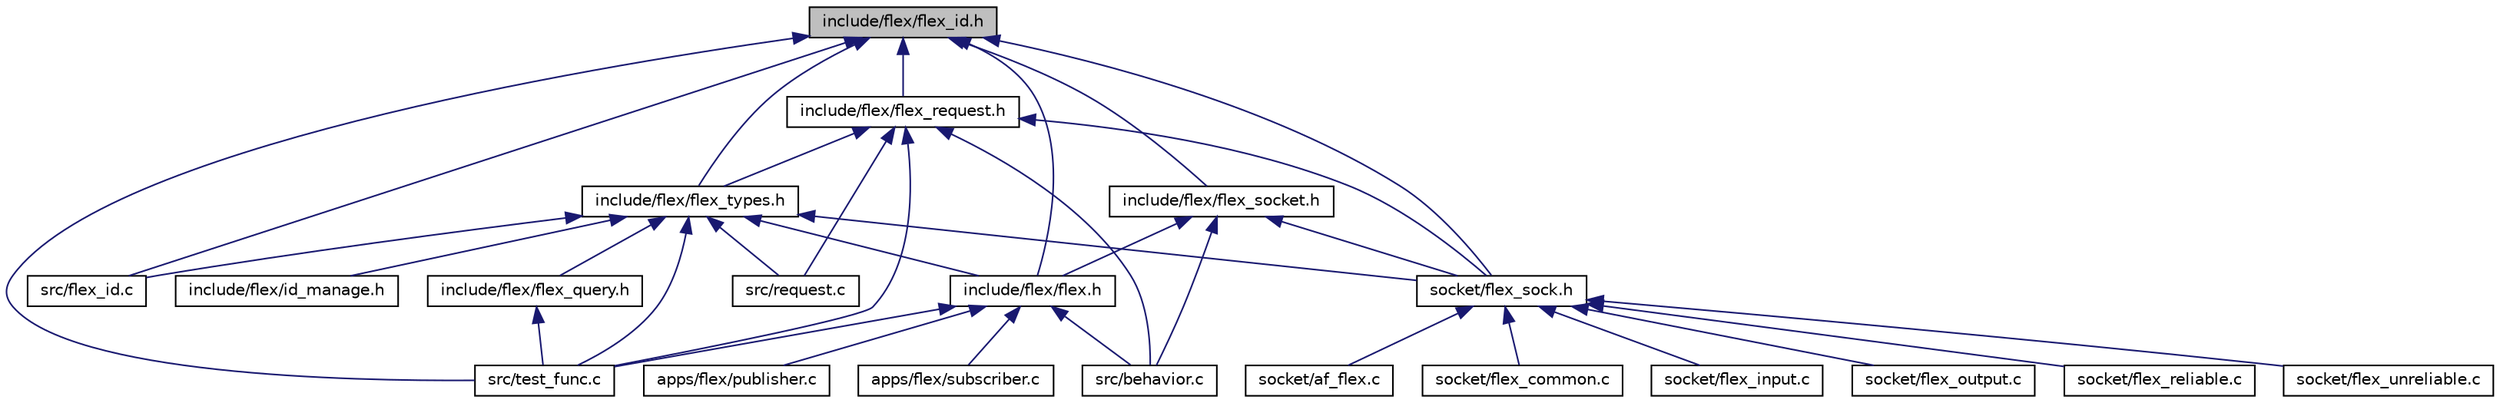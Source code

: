 digraph "include/flex/flex_id.h"
{
  edge [fontname="Helvetica",fontsize="10",labelfontname="Helvetica",labelfontsize="10"];
  node [fontname="Helvetica",fontsize="10",shape=record];
  Node1 [label="include/flex/flex_id.h",height=0.2,width=0.4,color="black", fillcolor="grey75", style="filled", fontcolor="black"];
  Node1 -> Node2 [dir="back",color="midnightblue",fontsize="10",style="solid"];
  Node2 [label="include/flex/flex.h",height=0.2,width=0.4,color="black", fillcolor="white", style="filled",URL="$flex_8h.html"];
  Node2 -> Node3 [dir="back",color="midnightblue",fontsize="10",style="solid"];
  Node3 [label="apps/flex/publisher.c",height=0.2,width=0.4,color="black", fillcolor="white", style="filled",URL="$publisher_8c.html"];
  Node2 -> Node4 [dir="back",color="midnightblue",fontsize="10",style="solid"];
  Node4 [label="apps/flex/subscriber.c",height=0.2,width=0.4,color="black", fillcolor="white", style="filled",URL="$subscriber_8c.html"];
  Node2 -> Node5 [dir="back",color="midnightblue",fontsize="10",style="solid"];
  Node5 [label="src/behavior.c",height=0.2,width=0.4,color="black", fillcolor="white", style="filled",URL="$behavior_8c.html",tooltip="This file is to define the interface for the application layer. "];
  Node2 -> Node6 [dir="back",color="midnightblue",fontsize="10",style="solid"];
  Node6 [label="src/test_func.c",height=0.2,width=0.4,color="black", fillcolor="white", style="filled",URL="$test__func_8c.html"];
  Node1 -> Node7 [dir="back",color="midnightblue",fontsize="10",style="solid"];
  Node7 [label="include/flex/flex_request.h",height=0.2,width=0.4,color="black", fillcolor="white", style="filled",URL="$flex__request_8h.html"];
  Node7 -> Node8 [dir="back",color="midnightblue",fontsize="10",style="solid"];
  Node8 [label="include/flex/flex_types.h",height=0.2,width=0.4,color="black", fillcolor="white", style="filled",URL="$flex__types_8h.html"];
  Node8 -> Node2 [dir="back",color="midnightblue",fontsize="10",style="solid"];
  Node8 -> Node9 [dir="back",color="midnightblue",fontsize="10",style="solid"];
  Node9 [label="include/flex/flex_query.h",height=0.2,width=0.4,color="black", fillcolor="white", style="filled",URL="$flex__query_8h.html"];
  Node9 -> Node6 [dir="back",color="midnightblue",fontsize="10",style="solid"];
  Node8 -> Node10 [dir="back",color="midnightblue",fontsize="10",style="solid"];
  Node10 [label="include/flex/id_manage.h",height=0.2,width=0.4,color="black", fillcolor="white", style="filled",URL="$id__manage_8h.html"];
  Node8 -> Node11 [dir="back",color="midnightblue",fontsize="10",style="solid"];
  Node11 [label="socket/flex_sock.h",height=0.2,width=0.4,color="black", fillcolor="white", style="filled",URL="$flex__sock_8h.html",tooltip="This file contains the data structures and the signature of functions for Flex socket. "];
  Node11 -> Node12 [dir="back",color="midnightblue",fontsize="10",style="solid"];
  Node12 [label="socket/af_flex.c",height=0.2,width=0.4,color="black", fillcolor="white", style="filled",URL="$af__flex_8c.html"];
  Node11 -> Node13 [dir="back",color="midnightblue",fontsize="10",style="solid"];
  Node13 [label="socket/flex_common.c",height=0.2,width=0.4,color="black", fillcolor="white", style="filled",URL="$flex__common_8c.html"];
  Node11 -> Node14 [dir="back",color="midnightblue",fontsize="10",style="solid"];
  Node14 [label="socket/flex_input.c",height=0.2,width=0.4,color="black", fillcolor="white", style="filled",URL="$flex__input_8c.html"];
  Node11 -> Node15 [dir="back",color="midnightblue",fontsize="10",style="solid"];
  Node15 [label="socket/flex_output.c",height=0.2,width=0.4,color="black", fillcolor="white", style="filled",URL="$flex__output_8c.html"];
  Node11 -> Node16 [dir="back",color="midnightblue",fontsize="10",style="solid"];
  Node16 [label="socket/flex_reliable.c",height=0.2,width=0.4,color="black", fillcolor="white", style="filled",URL="$flex__reliable_8c.html"];
  Node11 -> Node17 [dir="back",color="midnightblue",fontsize="10",style="solid"];
  Node17 [label="socket/flex_unreliable.c",height=0.2,width=0.4,color="black", fillcolor="white", style="filled",URL="$flex__unreliable_8c.html"];
  Node8 -> Node18 [dir="back",color="midnightblue",fontsize="10",style="solid"];
  Node18 [label="src/flex_id.c",height=0.2,width=0.4,color="black", fillcolor="white", style="filled",URL="$flex__id_8c.html"];
  Node8 -> Node19 [dir="back",color="midnightblue",fontsize="10",style="solid"];
  Node19 [label="src/request.c",height=0.2,width=0.4,color="black", fillcolor="white", style="filled",URL="$request_8c.html"];
  Node8 -> Node6 [dir="back",color="midnightblue",fontsize="10",style="solid"];
  Node7 -> Node11 [dir="back",color="midnightblue",fontsize="10",style="solid"];
  Node7 -> Node5 [dir="back",color="midnightblue",fontsize="10",style="solid"];
  Node7 -> Node19 [dir="back",color="midnightblue",fontsize="10",style="solid"];
  Node7 -> Node6 [dir="back",color="midnightblue",fontsize="10",style="solid"];
  Node1 -> Node20 [dir="back",color="midnightblue",fontsize="10",style="solid"];
  Node20 [label="include/flex/flex_socket.h",height=0.2,width=0.4,color="black", fillcolor="white", style="filled",URL="$flex__socket_8h.html"];
  Node20 -> Node2 [dir="back",color="midnightblue",fontsize="10",style="solid"];
  Node20 -> Node11 [dir="back",color="midnightblue",fontsize="10",style="solid"];
  Node20 -> Node5 [dir="back",color="midnightblue",fontsize="10",style="solid"];
  Node1 -> Node8 [dir="back",color="midnightblue",fontsize="10",style="solid"];
  Node1 -> Node11 [dir="back",color="midnightblue",fontsize="10",style="solid"];
  Node1 -> Node18 [dir="back",color="midnightblue",fontsize="10",style="solid"];
  Node1 -> Node6 [dir="back",color="midnightblue",fontsize="10",style="solid"];
}
